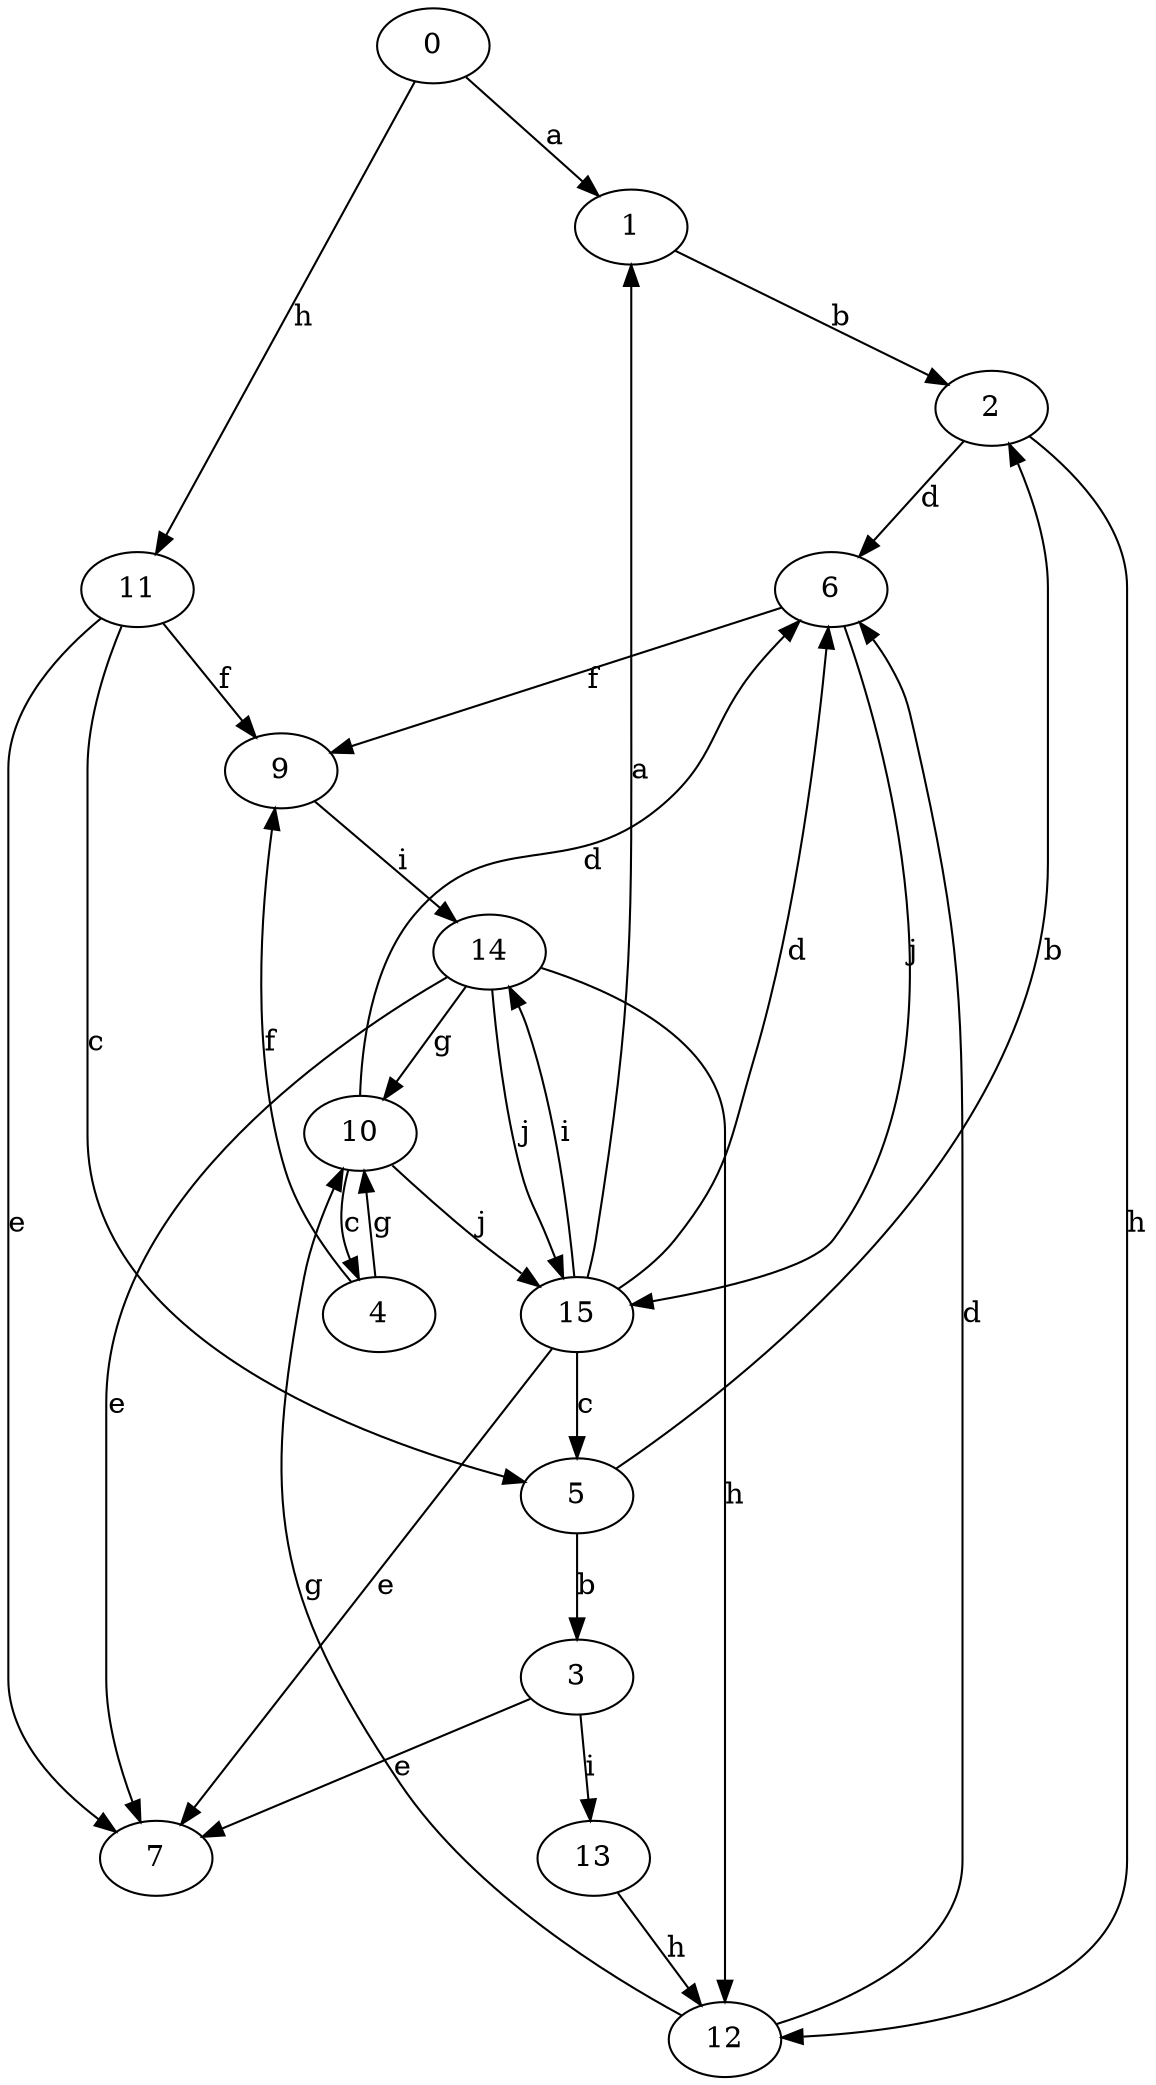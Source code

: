 strict digraph  {
0;
1;
2;
3;
4;
5;
6;
7;
9;
10;
11;
12;
13;
14;
15;
0 -> 1  [label=a];
0 -> 11  [label=h];
1 -> 2  [label=b];
2 -> 6  [label=d];
2 -> 12  [label=h];
3 -> 7  [label=e];
3 -> 13  [label=i];
4 -> 9  [label=f];
4 -> 10  [label=g];
5 -> 2  [label=b];
5 -> 3  [label=b];
6 -> 9  [label=f];
6 -> 15  [label=j];
9 -> 14  [label=i];
10 -> 4  [label=c];
10 -> 6  [label=d];
10 -> 15  [label=j];
11 -> 5  [label=c];
11 -> 7  [label=e];
11 -> 9  [label=f];
12 -> 6  [label=d];
12 -> 10  [label=g];
13 -> 12  [label=h];
14 -> 7  [label=e];
14 -> 10  [label=g];
14 -> 12  [label=h];
14 -> 15  [label=j];
15 -> 1  [label=a];
15 -> 5  [label=c];
15 -> 6  [label=d];
15 -> 7  [label=e];
15 -> 14  [label=i];
}
